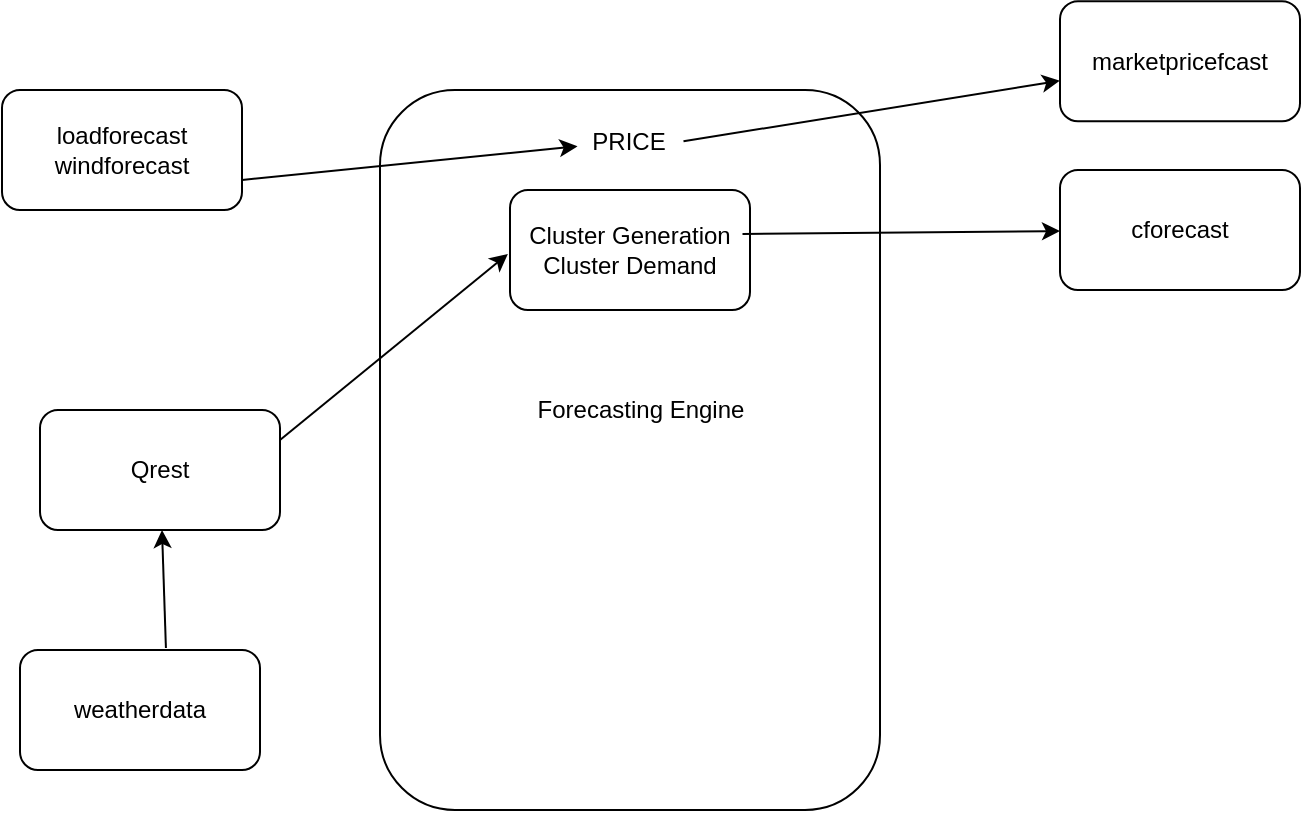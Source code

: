 <mxfile version="14.3.0" type="github">
  <diagram id="a-bHq1KkwQbsTztBTE07" name="Page-1">
    <mxGraphModel dx="868" dy="488" grid="1" gridSize="10" guides="1" tooltips="1" connect="1" arrows="1" fold="1" page="1" pageScale="1" pageWidth="827" pageHeight="1169" math="0" shadow="0">
      <root>
        <mxCell id="0" />
        <mxCell id="1" parent="0" />
        <mxCell id="Kt-GRtBH2peXFJSDINZT-5" value="weatherdata" style="rounded=1;whiteSpace=wrap;html=1;" parent="1" vertex="1">
          <mxGeometry x="60" y="380" width="120" height="60" as="geometry" />
        </mxCell>
        <mxCell id="Kt-GRtBH2peXFJSDINZT-6" value="loadforecast&lt;br&gt;windforecast" style="rounded=1;whiteSpace=wrap;html=1;" parent="1" vertex="1">
          <mxGeometry x="51" y="100" width="120" height="60" as="geometry" />
        </mxCell>
        <mxCell id="Kt-GRtBH2peXFJSDINZT-8" value="marketpricefcast" style="rounded=1;whiteSpace=wrap;html=1;" parent="1" vertex="1">
          <mxGeometry x="580" y="55.65" width="120" height="60" as="geometry" />
        </mxCell>
        <mxCell id="Kt-GRtBH2peXFJSDINZT-9" value="cforecast" style="rounded=1;whiteSpace=wrap;html=1;" parent="1" vertex="1">
          <mxGeometry x="580" y="140" width="120" height="60" as="geometry" />
        </mxCell>
        <mxCell id="QDE64ggSZwjZivFJymg_-8" value="Qrest" style="rounded=1;whiteSpace=wrap;html=1;" vertex="1" parent="1">
          <mxGeometry x="70" y="260" width="120" height="60" as="geometry" />
        </mxCell>
        <mxCell id="QDE64ggSZwjZivFJymg_-15" value="" style="group" vertex="1" connectable="0" parent="1">
          <mxGeometry x="240" y="100" width="250" height="360" as="geometry" />
        </mxCell>
        <mxCell id="Kt-GRtBH2peXFJSDINZT-1" value="" style="rounded=1;whiteSpace=wrap;html=1;direction=south;" parent="QDE64ggSZwjZivFJymg_-15" vertex="1">
          <mxGeometry width="250" height="360" as="geometry" />
        </mxCell>
        <mxCell id="QDE64ggSZwjZivFJymg_-14" value="PRICE" style="text;html=1;resizable=0;autosize=1;align=center;verticalAlign=middle;points=[];fillColor=none;strokeColor=none;rounded=0;" vertex="1" parent="QDE64ggSZwjZivFJymg_-15">
          <mxGeometry x="98.75" y="15.652" width="50" height="20" as="geometry" />
        </mxCell>
        <mxCell id="QDE64ggSZwjZivFJymg_-25" value="Forecasting Engine" style="text;html=1;resizable=0;autosize=1;align=center;verticalAlign=middle;points=[];fillColor=none;strokeColor=none;rounded=0;" vertex="1" parent="QDE64ggSZwjZivFJymg_-15">
          <mxGeometry x="70" y="150" width="120" height="20" as="geometry" />
        </mxCell>
        <mxCell id="QDE64ggSZwjZivFJymg_-27" value="Cluster Generation&lt;br&gt;Cluster Demand" style="rounded=1;whiteSpace=wrap;html=1;" vertex="1" parent="QDE64ggSZwjZivFJymg_-15">
          <mxGeometry x="65" y="50" width="120" height="60" as="geometry" />
        </mxCell>
        <mxCell id="QDE64ggSZwjZivFJymg_-17" value="" style="endArrow=classic;html=1;exitX=1.06;exitY=0.5;exitDx=0;exitDy=0;exitPerimeter=0;" edge="1" parent="1" source="QDE64ggSZwjZivFJymg_-14" target="Kt-GRtBH2peXFJSDINZT-8">
          <mxGeometry width="50" height="50" relative="1" as="geometry">
            <mxPoint x="480" y="310" as="sourcePoint" />
            <mxPoint x="530" y="260" as="targetPoint" />
          </mxGeometry>
        </mxCell>
        <mxCell id="QDE64ggSZwjZivFJymg_-6" value="" style="endArrow=classic;html=1;exitX=0.608;exitY=-0.017;exitDx=0;exitDy=0;exitPerimeter=0;" edge="1" parent="1" source="Kt-GRtBH2peXFJSDINZT-5" target="QDE64ggSZwjZivFJymg_-8">
          <mxGeometry width="50" height="50" relative="1" as="geometry">
            <mxPoint x="180" y="408" as="sourcePoint" />
            <mxPoint x="440" y="200" as="targetPoint" />
          </mxGeometry>
        </mxCell>
        <mxCell id="QDE64ggSZwjZivFJymg_-10" value="" style="endArrow=classic;html=1;entryX=0.218;entryY=0.97;entryDx=0;entryDy=0;entryPerimeter=0;exitX=1;exitY=0.25;exitDx=0;exitDy=0;" edge="1" parent="1" source="QDE64ggSZwjZivFJymg_-8">
          <mxGeometry width="50" height="50" relative="1" as="geometry">
            <mxPoint x="290" y="80" as="sourcePoint" />
            <mxPoint x="303.95" y="182.009" as="targetPoint" />
          </mxGeometry>
        </mxCell>
        <mxCell id="QDE64ggSZwjZivFJymg_-4" value="" style="endArrow=classic;html=1;" edge="1" parent="1" target="Kt-GRtBH2peXFJSDINZT-9">
          <mxGeometry width="50" height="50" relative="1" as="geometry">
            <mxPoint x="421.25" y="171.943" as="sourcePoint" />
            <mxPoint x="520" y="70" as="targetPoint" />
          </mxGeometry>
        </mxCell>
        <mxCell id="QDE64ggSZwjZivFJymg_-28" value="" style="endArrow=classic;html=1;exitX=1;exitY=0.75;exitDx=0;exitDy=0;" edge="1" parent="1" source="Kt-GRtBH2peXFJSDINZT-6" target="QDE64ggSZwjZivFJymg_-14">
          <mxGeometry width="50" height="50" relative="1" as="geometry">
            <mxPoint x="350" y="270" as="sourcePoint" />
            <mxPoint x="400" y="220" as="targetPoint" />
          </mxGeometry>
        </mxCell>
      </root>
    </mxGraphModel>
  </diagram>
</mxfile>
